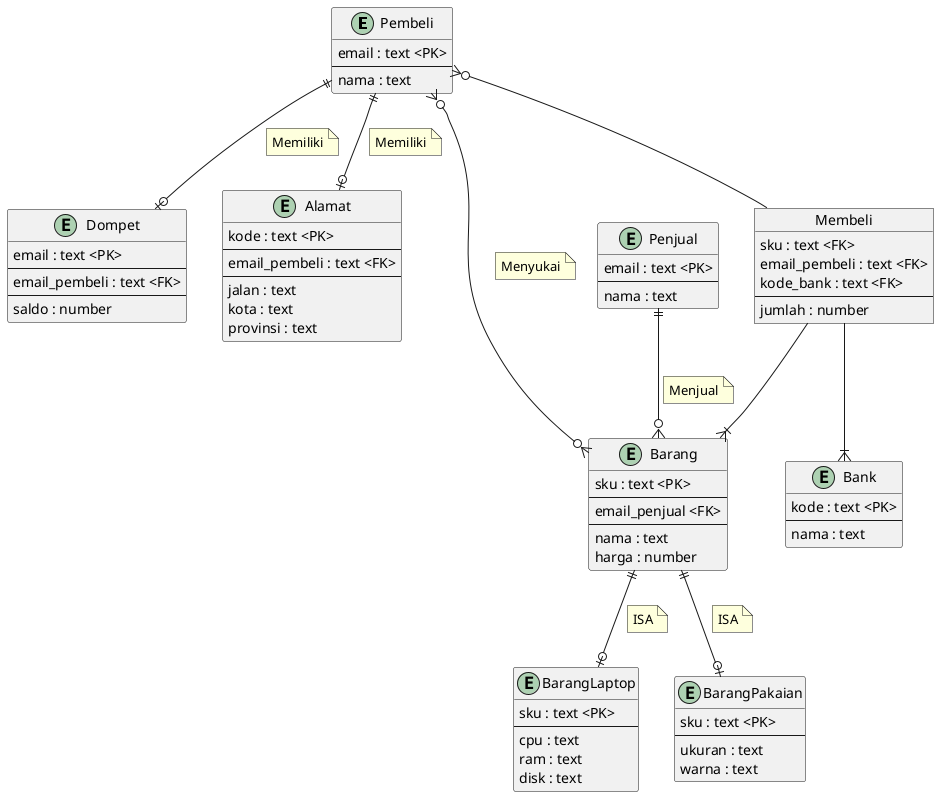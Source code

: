 @startuml
entity Pembeli {
    email : text <PK>
    --
    nama : text
}
entity Dompet {
    email : text <PK>
    --
    email_pembeli : text <FK>
    --
    saldo : number
}
entity Alamat {
    kode : text <PK>
    --
    email_pembeli : text <FK>
    --
    jalan : text
    kota : text
    provinsi : text
}
entity Penjual {
    email : text <PK>
    --
    nama : text
}
entity Barang {
    sku : text <PK>
    --
    email_penjual <FK>
    --
    nama : text
    harga : number
}
entity BarangLaptop {
    sku : text <PK>
    --
    cpu : text
    ram : text
    disk : text
}
entity BarangPakaian {
    sku : text <PK>
    --
    ukuran : text
    warna : text
}
entity Bank {
    kode : text <PK>
    --
    nama : text
}
object Membeli {
    sku : text <FK>
    email_pembeli : text <FK>
    kode_bank : text <FK>
    --
    jumlah : number
}


Pembeli ||--o| Dompet
note on link
    Memiliki
end note
Pembeli ||--o| Alamat
note on link
    Memiliki
end note
Penjual ||--o{ Barang
note on link
    Menjual
end note
Barang ||--o| BarangLaptop
note on link
    ISA
end note
Barang ||--o| BarangPakaian
note on link
    ISA
end note
Pembeli }o-- Membeli
Membeli --|{ Barang
Membeli --|{ Bank
Pembeli }o--o{ Barang
note on link
    Menyukai
end note

@enduml